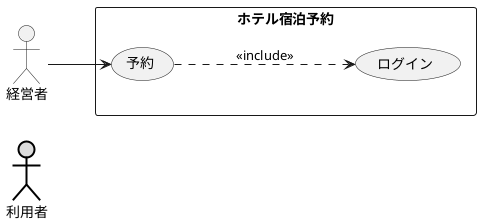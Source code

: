 @startuml ユースケース図

left to right direction

actor 利用者 #DDDDDD;line:black;line.bold;

rectangle ホテル宿泊予約 {
usecase 予約
usecase ログイン
}

経営者 --> 予約

予約 ...> ログイン : << include >>
@enduml